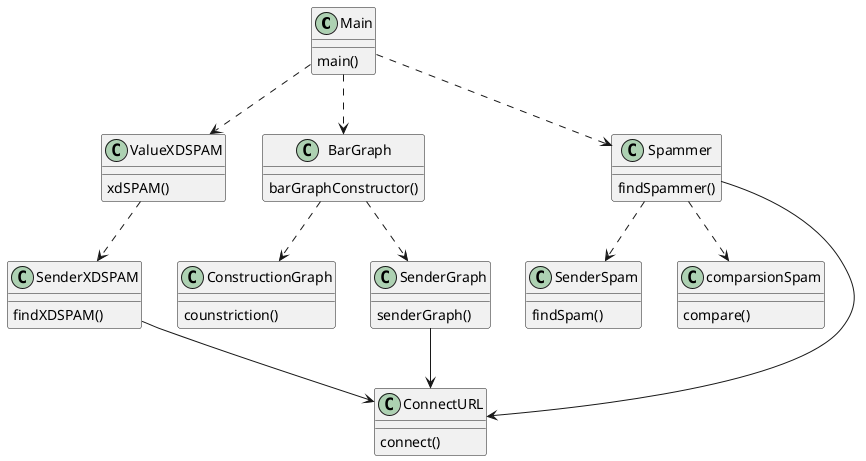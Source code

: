 @startuml
'https://plantuml.com/sequence-diagram

Main : main()
Main ..> ValueXDSPAM
ValueXDSPAM : xdSPAM()
Main ..> BarGraph
BarGraph : barGraphConstructor()
Main ..> Spammer
Spammer : findSpammer()
Spammer ..> SenderSpam
SenderSpam : findSpam()
Spammer ..> comparsionSpam
comparsionSpam : compare()
BarGraph ..> ConstructionGraph
ConstructionGraph : counstriction()
BarGraph ..> SenderGraph
SenderGraph : senderGraph()
ValueXDSPAM ..> SenderXDSPAM
SenderXDSPAM : findXDSPAM()
ConnectURL : connect()
SenderXDSPAM --> ConnectURL
Spammer --> ConnectURL
SenderGraph --> ConnectURL
@enduml